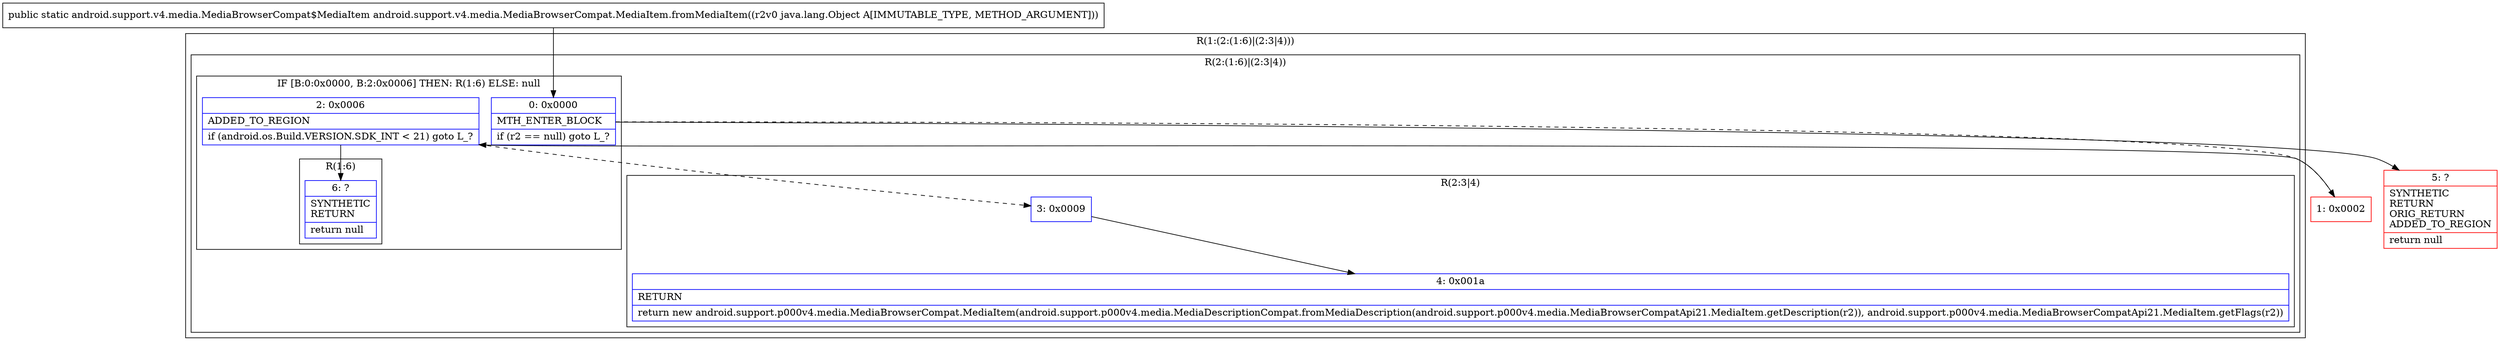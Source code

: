 digraph "CFG forandroid.support.v4.media.MediaBrowserCompat.MediaItem.fromMediaItem(Ljava\/lang\/Object;)Landroid\/support\/v4\/media\/MediaBrowserCompat$MediaItem;" {
subgraph cluster_Region_1933091823 {
label = "R(1:(2:(1:6)|(2:3|4)))";
node [shape=record,color=blue];
subgraph cluster_Region_1926147182 {
label = "R(2:(1:6)|(2:3|4))";
node [shape=record,color=blue];
subgraph cluster_IfRegion_204040319 {
label = "IF [B:0:0x0000, B:2:0x0006] THEN: R(1:6) ELSE: null";
node [shape=record,color=blue];
Node_0 [shape=record,label="{0\:\ 0x0000|MTH_ENTER_BLOCK\l|if (r2 == null) goto L_?\l}"];
Node_2 [shape=record,label="{2\:\ 0x0006|ADDED_TO_REGION\l|if (android.os.Build.VERSION.SDK_INT \< 21) goto L_?\l}"];
subgraph cluster_Region_418064080 {
label = "R(1:6)";
node [shape=record,color=blue];
Node_6 [shape=record,label="{6\:\ ?|SYNTHETIC\lRETURN\l|return null\l}"];
}
}
subgraph cluster_Region_788187641 {
label = "R(2:3|4)";
node [shape=record,color=blue];
Node_3 [shape=record,label="{3\:\ 0x0009}"];
Node_4 [shape=record,label="{4\:\ 0x001a|RETURN\l|return new android.support.p000v4.media.MediaBrowserCompat.MediaItem(android.support.p000v4.media.MediaDescriptionCompat.fromMediaDescription(android.support.p000v4.media.MediaBrowserCompatApi21.MediaItem.getDescription(r2)), android.support.p000v4.media.MediaBrowserCompatApi21.MediaItem.getFlags(r2))\l}"];
}
}
}
Node_1 [shape=record,color=red,label="{1\:\ 0x0002}"];
Node_5 [shape=record,color=red,label="{5\:\ ?|SYNTHETIC\lRETURN\lORIG_RETURN\lADDED_TO_REGION\l|return null\l}"];
MethodNode[shape=record,label="{public static android.support.v4.media.MediaBrowserCompat$MediaItem android.support.v4.media.MediaBrowserCompat.MediaItem.fromMediaItem((r2v0 java.lang.Object A[IMMUTABLE_TYPE, METHOD_ARGUMENT])) }"];
MethodNode -> Node_0;
Node_0 -> Node_1[style=dashed];
Node_0 -> Node_5;
Node_2 -> Node_3[style=dashed];
Node_2 -> Node_6;
Node_3 -> Node_4;
Node_1 -> Node_2;
}


